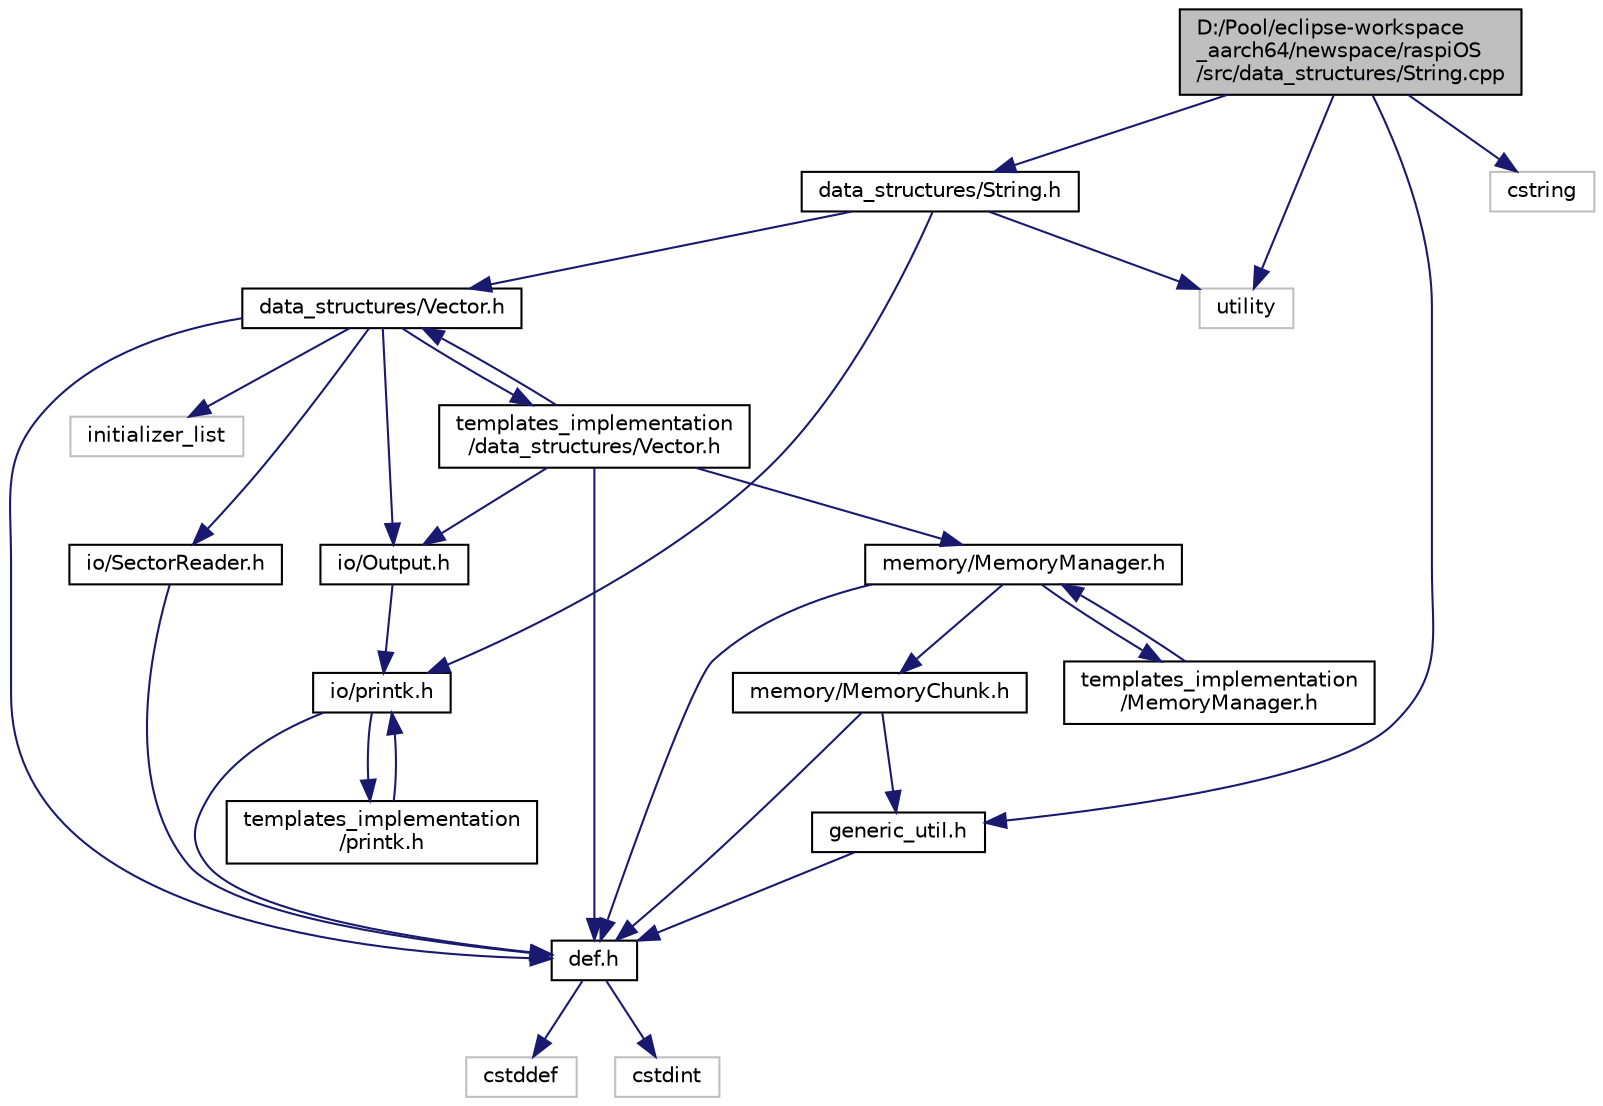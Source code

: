digraph "D:/Pool/eclipse-workspace_aarch64/newspace/raspiOS/src/data_structures/String.cpp"
{
  edge [fontname="Helvetica",fontsize="10",labelfontname="Helvetica",labelfontsize="10"];
  node [fontname="Helvetica",fontsize="10",shape=record];
  Node3274 [label="D:/Pool/eclipse-workspace\l_aarch64/newspace/raspiOS\l/src/data_structures/String.cpp",height=0.2,width=0.4,color="black", fillcolor="grey75", style="filled", fontcolor="black"];
  Node3274 -> Node3275 [color="midnightblue",fontsize="10",style="solid",fontname="Helvetica"];
  Node3275 [label="data_structures/String.h",height=0.2,width=0.4,color="black", fillcolor="white", style="filled",URL="$db/db5/_string_8h.html"];
  Node3275 -> Node3276 [color="midnightblue",fontsize="10",style="solid",fontname="Helvetica"];
  Node3276 [label="data_structures/Vector.h",height=0.2,width=0.4,color="black", fillcolor="white", style="filled",URL="$d0/d70/data__structures_2_vector_8h.html"];
  Node3276 -> Node3277 [color="midnightblue",fontsize="10",style="solid",fontname="Helvetica"];
  Node3277 [label="def.h",height=0.2,width=0.4,color="black", fillcolor="white", style="filled",URL="$d4/da4/def_8h.html"];
  Node3277 -> Node3278 [color="midnightblue",fontsize="10",style="solid",fontname="Helvetica"];
  Node3278 [label="cstddef",height=0.2,width=0.4,color="grey75", fillcolor="white", style="filled"];
  Node3277 -> Node3279 [color="midnightblue",fontsize="10",style="solid",fontname="Helvetica"];
  Node3279 [label="cstdint",height=0.2,width=0.4,color="grey75", fillcolor="white", style="filled"];
  Node3276 -> Node3280 [color="midnightblue",fontsize="10",style="solid",fontname="Helvetica"];
  Node3280 [label="initializer_list",height=0.2,width=0.4,color="grey75", fillcolor="white", style="filled"];
  Node3276 -> Node3281 [color="midnightblue",fontsize="10",style="solid",fontname="Helvetica"];
  Node3281 [label="io/SectorReader.h",height=0.2,width=0.4,color="black", fillcolor="white", style="filled",URL="$db/d73/_sector_reader_8h.html"];
  Node3281 -> Node3277 [color="midnightblue",fontsize="10",style="solid",fontname="Helvetica"];
  Node3276 -> Node3282 [color="midnightblue",fontsize="10",style="solid",fontname="Helvetica"];
  Node3282 [label="io/Output.h",height=0.2,width=0.4,color="black", fillcolor="white", style="filled",URL="$d6/d77/_output_8h.html"];
  Node3282 -> Node3283 [color="midnightblue",fontsize="10",style="solid",fontname="Helvetica"];
  Node3283 [label="io/printk.h",height=0.2,width=0.4,color="black", fillcolor="white", style="filled",URL="$dd/d17/io_2printk_8h.html"];
  Node3283 -> Node3277 [color="midnightblue",fontsize="10",style="solid",fontname="Helvetica"];
  Node3283 -> Node3284 [color="midnightblue",fontsize="10",style="solid",fontname="Helvetica"];
  Node3284 [label="templates_implementation\l/printk.h",height=0.2,width=0.4,color="black", fillcolor="white", style="filled",URL="$d7/d95/templates__implementation_2printk_8h.html"];
  Node3284 -> Node3283 [color="midnightblue",fontsize="10",style="solid",fontname="Helvetica"];
  Node3276 -> Node3285 [color="midnightblue",fontsize="10",style="solid",fontname="Helvetica"];
  Node3285 [label="templates_implementation\l/data_structures/Vector.h",height=0.2,width=0.4,color="black", fillcolor="white", style="filled",URL="$d6/d5d/templates__implementation_2data__structures_2_vector_8h.html"];
  Node3285 -> Node3277 [color="midnightblue",fontsize="10",style="solid",fontname="Helvetica"];
  Node3285 -> Node3276 [color="midnightblue",fontsize="10",style="solid",fontname="Helvetica"];
  Node3285 -> Node3286 [color="midnightblue",fontsize="10",style="solid",fontname="Helvetica"];
  Node3286 [label="memory/MemoryManager.h",height=0.2,width=0.4,color="black", fillcolor="white", style="filled",URL="$d6/d76/memory_2_memory_manager_8h.html"];
  Node3286 -> Node3277 [color="midnightblue",fontsize="10",style="solid",fontname="Helvetica"];
  Node3286 -> Node3287 [color="midnightblue",fontsize="10",style="solid",fontname="Helvetica"];
  Node3287 [label="memory/MemoryChunk.h",height=0.2,width=0.4,color="black", fillcolor="white", style="filled",URL="$d9/df6/_memory_chunk_8h.html"];
  Node3287 -> Node3277 [color="midnightblue",fontsize="10",style="solid",fontname="Helvetica"];
  Node3287 -> Node3288 [color="midnightblue",fontsize="10",style="solid",fontname="Helvetica"];
  Node3288 [label="generic_util.h",height=0.2,width=0.4,color="black", fillcolor="white", style="filled",URL="$d6/d93/generic__util_8h.html"];
  Node3288 -> Node3277 [color="midnightblue",fontsize="10",style="solid",fontname="Helvetica"];
  Node3286 -> Node3289 [color="midnightblue",fontsize="10",style="solid",fontname="Helvetica"];
  Node3289 [label="templates_implementation\l/MemoryManager.h",height=0.2,width=0.4,color="black", fillcolor="white", style="filled",URL="$dd/d2b/templates__implementation_2_memory_manager_8h.html"];
  Node3289 -> Node3286 [color="midnightblue",fontsize="10",style="solid",fontname="Helvetica"];
  Node3285 -> Node3282 [color="midnightblue",fontsize="10",style="solid",fontname="Helvetica"];
  Node3275 -> Node3283 [color="midnightblue",fontsize="10",style="solid",fontname="Helvetica"];
  Node3275 -> Node3290 [color="midnightblue",fontsize="10",style="solid",fontname="Helvetica"];
  Node3290 [label="utility",height=0.2,width=0.4,color="grey75", fillcolor="white", style="filled"];
  Node3274 -> Node3290 [color="midnightblue",fontsize="10",style="solid",fontname="Helvetica"];
  Node3274 -> Node3288 [color="midnightblue",fontsize="10",style="solid",fontname="Helvetica"];
  Node3274 -> Node3291 [color="midnightblue",fontsize="10",style="solid",fontname="Helvetica"];
  Node3291 [label="cstring",height=0.2,width=0.4,color="grey75", fillcolor="white", style="filled"];
}
